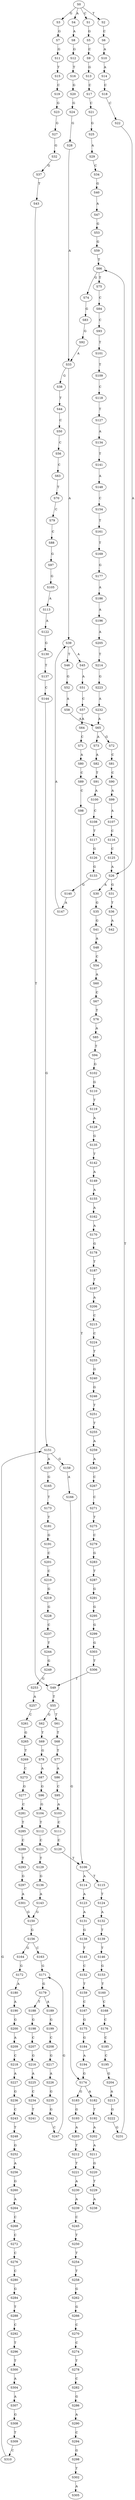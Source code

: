 strict digraph  {
	S0 -> S1 [ label = C ];
	S0 -> S2 [ label = T ];
	S0 -> S3 [ label = G ];
	S0 -> S4 [ label = A ];
	S1 -> S5 [ label = G ];
	S2 -> S6 [ label = C ];
	S3 -> S7 [ label = G ];
	S4 -> S8 [ label = A ];
	S5 -> S9 [ label = C ];
	S6 -> S10 [ label = A ];
	S7 -> S11 [ label = G ];
	S8 -> S12 [ label = G ];
	S9 -> S13 [ label = G ];
	S10 -> S14 [ label = A ];
	S11 -> S15 [ label = T ];
	S12 -> S16 [ label = T ];
	S13 -> S17 [ label = C ];
	S14 -> S18 [ label = C ];
	S15 -> S19 [ label = C ];
	S16 -> S20 [ label = G ];
	S17 -> S21 [ label = C ];
	S18 -> S22 [ label = C ];
	S19 -> S23 [ label = G ];
	S20 -> S24 [ label = G ];
	S21 -> S25 [ label = G ];
	S22 -> S26 [ label = A ];
	S23 -> S27 [ label = G ];
	S24 -> S28 [ label = G ];
	S25 -> S29 [ label = A ];
	S26 -> S30 [ label = A ];
	S26 -> S31 [ label = G ];
	S27 -> S32 [ label = G ];
	S28 -> S33 [ label = A ];
	S29 -> S34 [ label = C ];
	S30 -> S35 [ label = G ];
	S31 -> S36 [ label = T ];
	S32 -> S37 [ label = G ];
	S33 -> S38 [ label = G ];
	S33 -> S39 [ label = A ];
	S34 -> S40 [ label = G ];
	S35 -> S41 [ label = G ];
	S36 -> S42 [ label = A ];
	S37 -> S43 [ label = T ];
	S38 -> S44 [ label = T ];
	S39 -> S45 [ label = A ];
	S39 -> S46 [ label = T ];
	S40 -> S47 [ label = A ];
	S41 -> S48 [ label = A ];
	S43 -> S49 [ label = T ];
	S44 -> S50 [ label = C ];
	S45 -> S51 [ label = A ];
	S46 -> S52 [ label = G ];
	S47 -> S53 [ label = G ];
	S48 -> S54 [ label = C ];
	S49 -> S55 [ label = T ];
	S50 -> S56 [ label = C ];
	S51 -> S57 [ label = C ];
	S52 -> S58 [ label = A ];
	S53 -> S59 [ label = G ];
	S54 -> S60 [ label = A ];
	S55 -> S61 [ label = T ];
	S55 -> S62 [ label = G ];
	S56 -> S63 [ label = C ];
	S57 -> S64 [ label = A ];
	S58 -> S65 [ label = A ];
	S59 -> S66 [ label = T ];
	S60 -> S67 [ label = C ];
	S61 -> S68 [ label = T ];
	S62 -> S69 [ label = T ];
	S63 -> S70 [ label = T ];
	S64 -> S71 [ label = C ];
	S65 -> S72 [ label = G ];
	S65 -> S73 [ label = A ];
	S66 -> S74 [ label = G ];
	S66 -> S75 [ label = T ];
	S67 -> S76 [ label = T ];
	S68 -> S77 [ label = T ];
	S69 -> S78 [ label = G ];
	S70 -> S79 [ label = C ];
	S71 -> S80 [ label = A ];
	S72 -> S81 [ label = C ];
	S73 -> S82 [ label = A ];
	S74 -> S83 [ label = G ];
	S75 -> S84 [ label = C ];
	S76 -> S85 [ label = A ];
	S77 -> S86 [ label = A ];
	S78 -> S87 [ label = A ];
	S79 -> S88 [ label = C ];
	S80 -> S89 [ label = C ];
	S81 -> S90 [ label = C ];
	S82 -> S91 [ label = T ];
	S83 -> S92 [ label = G ];
	S84 -> S93 [ label = C ];
	S85 -> S94 [ label = T ];
	S86 -> S95 [ label = C ];
	S87 -> S96 [ label = G ];
	S88 -> S97 [ label = G ];
	S89 -> S98 [ label = C ];
	S90 -> S99 [ label = A ];
	S91 -> S100 [ label = A ];
	S92 -> S33 [ label = A ];
	S93 -> S101 [ label = T ];
	S94 -> S102 [ label = G ];
	S95 -> S103 [ label = A ];
	S96 -> S104 [ label = G ];
	S97 -> S105 [ label = G ];
	S98 -> S106 [ label = T ];
	S99 -> S107 [ label = A ];
	S100 -> S108 [ label = C ];
	S101 -> S109 [ label = T ];
	S102 -> S110 [ label = G ];
	S103 -> S111 [ label = C ];
	S104 -> S112 [ label = T ];
	S105 -> S113 [ label = A ];
	S106 -> S114 [ label = A ];
	S106 -> S115 [ label = T ];
	S107 -> S116 [ label = C ];
	S108 -> S117 [ label = T ];
	S109 -> S118 [ label = C ];
	S110 -> S119 [ label = T ];
	S111 -> S120 [ label = C ];
	S112 -> S121 [ label = C ];
	S113 -> S122 [ label = A ];
	S114 -> S123 [ label = A ];
	S115 -> S124 [ label = T ];
	S116 -> S125 [ label = C ];
	S117 -> S126 [ label = G ];
	S118 -> S127 [ label = T ];
	S119 -> S128 [ label = A ];
	S120 -> S106 [ label = T ];
	S121 -> S129 [ label = T ];
	S122 -> S130 [ label = G ];
	S123 -> S131 [ label = A ];
	S124 -> S132 [ label = A ];
	S125 -> S26 [ label = A ];
	S126 -> S133 [ label = G ];
	S127 -> S134 [ label = A ];
	S128 -> S135 [ label = G ];
	S129 -> S136 [ label = G ];
	S130 -> S137 [ label = T ];
	S131 -> S138 [ label = G ];
	S132 -> S139 [ label = T ];
	S133 -> S140 [ label = G ];
	S134 -> S141 [ label = T ];
	S135 -> S142 [ label = T ];
	S136 -> S143 [ label = A ];
	S137 -> S144 [ label = C ];
	S138 -> S145 [ label = T ];
	S139 -> S146 [ label = T ];
	S140 -> S147 [ label = A ];
	S141 -> S148 [ label = A ];
	S142 -> S149 [ label = A ];
	S143 -> S150 [ label = G ];
	S144 -> S151 [ label = G ];
	S145 -> S152 [ label = C ];
	S146 -> S153 [ label = G ];
	S147 -> S39 [ label = A ];
	S148 -> S154 [ label = C ];
	S149 -> S155 [ label = A ];
	S150 -> S156 [ label = G ];
	S151 -> S157 [ label = A ];
	S151 -> S158 [ label = G ];
	S152 -> S159 [ label = T ];
	S153 -> S160 [ label = T ];
	S154 -> S161 [ label = T ];
	S155 -> S162 [ label = A ];
	S156 -> S163 [ label = C ];
	S156 -> S164 [ label = G ];
	S157 -> S165 [ label = G ];
	S158 -> S166 [ label = A ];
	S159 -> S167 [ label = C ];
	S160 -> S168 [ label = C ];
	S161 -> S169 [ label = T ];
	S162 -> S170 [ label = A ];
	S163 -> S171 [ label = G ];
	S164 -> S172 [ label = G ];
	S165 -> S173 [ label = T ];
	S166 -> S174 [ label = G ];
	S167 -> S175 [ label = G ];
	S168 -> S176 [ label = C ];
	S169 -> S177 [ label = G ];
	S170 -> S178 [ label = G ];
	S171 -> S179 [ label = G ];
	S172 -> S180 [ label = A ];
	S173 -> S181 [ label = T ];
	S174 -> S182 [ label = A ];
	S174 -> S183 [ label = G ];
	S175 -> S184 [ label = G ];
	S176 -> S185 [ label = C ];
	S177 -> S186 [ label = A ];
	S178 -> S187 [ label = T ];
	S179 -> S188 [ label = T ];
	S179 -> S189 [ label = A ];
	S180 -> S190 [ label = A ];
	S181 -> S191 [ label = G ];
	S182 -> S192 [ label = T ];
	S183 -> S193 [ label = G ];
	S184 -> S194 [ label = A ];
	S185 -> S195 [ label = C ];
	S186 -> S196 [ label = A ];
	S187 -> S197 [ label = T ];
	S188 -> S198 [ label = G ];
	S189 -> S199 [ label = G ];
	S190 -> S200 [ label = G ];
	S191 -> S201 [ label = C ];
	S192 -> S202 [ label = A ];
	S193 -> S203 [ label = A ];
	S194 -> S174 [ label = G ];
	S195 -> S204 [ label = G ];
	S196 -> S205 [ label = A ];
	S197 -> S206 [ label = A ];
	S198 -> S207 [ label = C ];
	S199 -> S208 [ label = C ];
	S200 -> S209 [ label = A ];
	S201 -> S210 [ label = C ];
	S202 -> S211 [ label = A ];
	S203 -> S212 [ label = T ];
	S204 -> S213 [ label = A ];
	S205 -> S214 [ label = T ];
	S206 -> S215 [ label = C ];
	S207 -> S216 [ label = G ];
	S208 -> S217 [ label = G ];
	S209 -> S218 [ label = C ];
	S210 -> S219 [ label = G ];
	S211 -> S220 [ label = G ];
	S212 -> S221 [ label = T ];
	S213 -> S222 [ label = G ];
	S214 -> S223 [ label = G ];
	S215 -> S224 [ label = C ];
	S216 -> S225 [ label = A ];
	S217 -> S226 [ label = A ];
	S218 -> S227 [ label = A ];
	S219 -> S228 [ label = G ];
	S220 -> S229 [ label = T ];
	S221 -> S230 [ label = A ];
	S222 -> S231 [ label = G ];
	S223 -> S232 [ label = A ];
	S224 -> S233 [ label = T ];
	S225 -> S234 [ label = C ];
	S226 -> S235 [ label = G ];
	S227 -> S236 [ label = G ];
	S228 -> S237 [ label = C ];
	S229 -> S238 [ label = A ];
	S230 -> S239 [ label = A ];
	S231 -> S66 [ label = T ];
	S232 -> S65 [ label = A ];
	S233 -> S240 [ label = G ];
	S234 -> S241 [ label = T ];
	S235 -> S242 [ label = G ];
	S236 -> S243 [ label = C ];
	S237 -> S244 [ label = T ];
	S239 -> S245 [ label = C ];
	S240 -> S246 [ label = G ];
	S242 -> S247 [ label = C ];
	S243 -> S248 [ label = T ];
	S244 -> S249 [ label = G ];
	S245 -> S250 [ label = T ];
	S246 -> S251 [ label = T ];
	S247 -> S171 [ label = G ];
	S248 -> S252 [ label = G ];
	S249 -> S253 [ label = G ];
	S250 -> S254 [ label = T ];
	S251 -> S255 [ label = T ];
	S252 -> S256 [ label = A ];
	S253 -> S257 [ label = A ];
	S254 -> S258 [ label = T ];
	S255 -> S259 [ label = A ];
	S256 -> S260 [ label = G ];
	S257 -> S261 [ label = C ];
	S258 -> S262 [ label = G ];
	S259 -> S263 [ label = A ];
	S260 -> S264 [ label = A ];
	S261 -> S265 [ label = G ];
	S262 -> S266 [ label = G ];
	S263 -> S267 [ label = C ];
	S264 -> S268 [ label = C ];
	S265 -> S269 [ label = T ];
	S266 -> S270 [ label = C ];
	S267 -> S271 [ label = C ];
	S268 -> S272 [ label = C ];
	S269 -> S273 [ label = C ];
	S270 -> S274 [ label = C ];
	S271 -> S275 [ label = T ];
	S272 -> S276 [ label = C ];
	S273 -> S277 [ label = G ];
	S274 -> S278 [ label = T ];
	S275 -> S279 [ label = C ];
	S276 -> S280 [ label = C ];
	S277 -> S281 [ label = C ];
	S278 -> S282 [ label = C ];
	S279 -> S283 [ label = G ];
	S280 -> S284 [ label = G ];
	S281 -> S285 [ label = T ];
	S282 -> S286 [ label = G ];
	S283 -> S287 [ label = T ];
	S284 -> S288 [ label = T ];
	S285 -> S289 [ label = C ];
	S286 -> S290 [ label = A ];
	S287 -> S291 [ label = G ];
	S288 -> S292 [ label = C ];
	S289 -> S293 [ label = T ];
	S290 -> S294 [ label = C ];
	S291 -> S295 [ label = G ];
	S292 -> S296 [ label = T ];
	S293 -> S297 [ label = G ];
	S294 -> S298 [ label = G ];
	S295 -> S299 [ label = G ];
	S296 -> S300 [ label = T ];
	S297 -> S301 [ label = A ];
	S298 -> S302 [ label = T ];
	S299 -> S303 [ label = G ];
	S300 -> S304 [ label = A ];
	S301 -> S150 [ label = G ];
	S302 -> S305 [ label = A ];
	S303 -> S306 [ label = T ];
	S304 -> S307 [ label = A ];
	S306 -> S49 [ label = T ];
	S307 -> S308 [ label = G ];
	S308 -> S309 [ label = T ];
	S309 -> S310 [ label = C ];
	S310 -> S151 [ label = G ];
}
